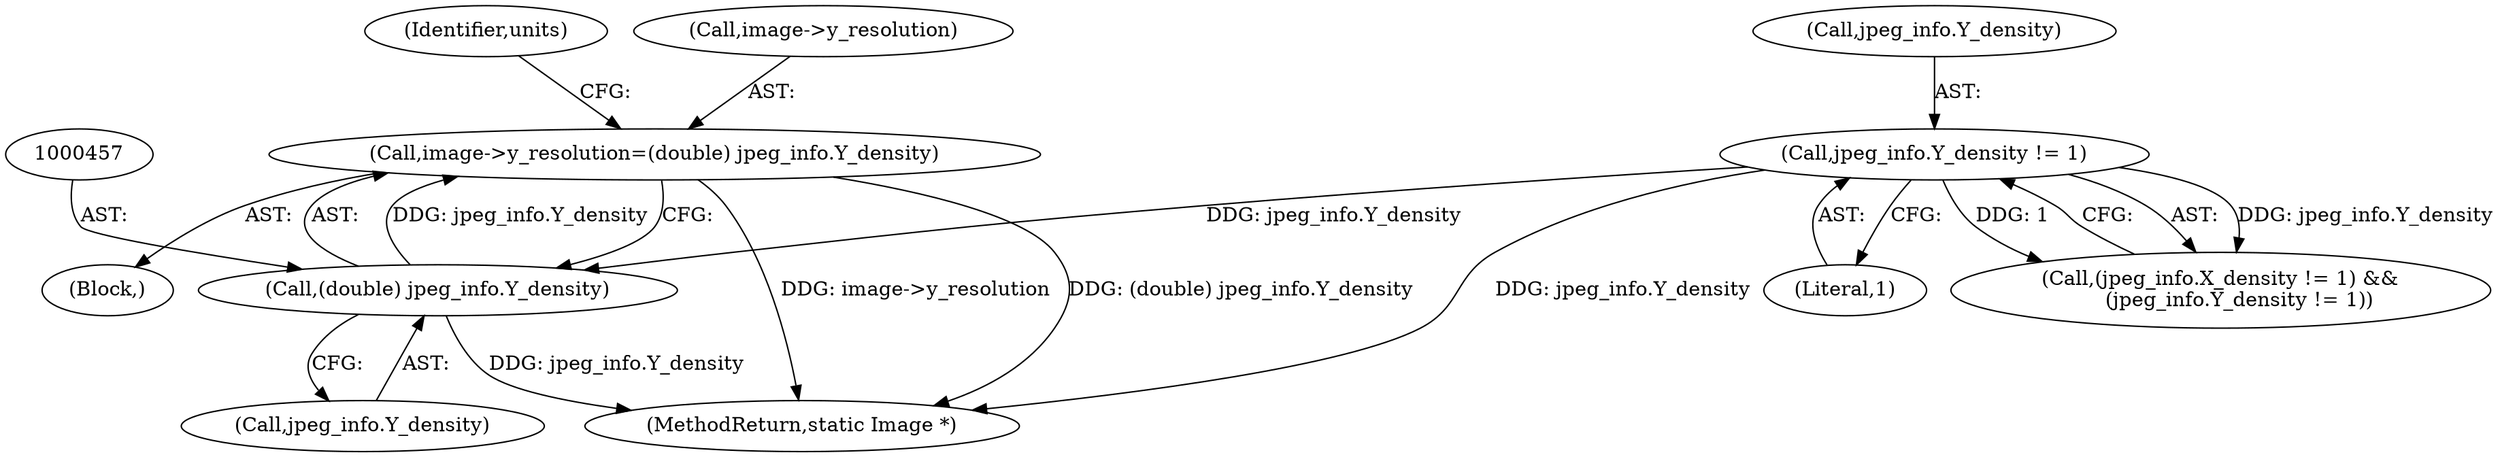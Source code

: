 digraph "0_ImageMagick_1737ac82b335e53376382c07b9a500d73dd2aa11@pointer" {
"1000452" [label="(Call,image->y_resolution=(double) jpeg_info.Y_density)"];
"1000456" [label="(Call,(double) jpeg_info.Y_density)"];
"1000437" [label="(Call,jpeg_info.Y_density != 1)"];
"1000441" [label="(Literal,1)"];
"1000452" [label="(Call,image->y_resolution=(double) jpeg_info.Y_density)"];
"1000438" [label="(Call,jpeg_info.Y_density)"];
"1000458" [label="(Call,jpeg_info.Y_density)"];
"1000437" [label="(Call,jpeg_info.Y_density != 1)"];
"1001897" [label="(MethodReturn,static Image *)"];
"1000453" [label="(Call,image->y_resolution)"];
"1000431" [label="(Call,(jpeg_info.X_density != 1) &&\n      (jpeg_info.Y_density != 1))"];
"1000462" [label="(Identifier,units)"];
"1000442" [label="(Block,)"];
"1000456" [label="(Call,(double) jpeg_info.Y_density)"];
"1000452" -> "1000442"  [label="AST: "];
"1000452" -> "1000456"  [label="CFG: "];
"1000453" -> "1000452"  [label="AST: "];
"1000456" -> "1000452"  [label="AST: "];
"1000462" -> "1000452"  [label="CFG: "];
"1000452" -> "1001897"  [label="DDG: image->y_resolution"];
"1000452" -> "1001897"  [label="DDG: (double) jpeg_info.Y_density"];
"1000456" -> "1000452"  [label="DDG: jpeg_info.Y_density"];
"1000456" -> "1000458"  [label="CFG: "];
"1000457" -> "1000456"  [label="AST: "];
"1000458" -> "1000456"  [label="AST: "];
"1000456" -> "1001897"  [label="DDG: jpeg_info.Y_density"];
"1000437" -> "1000456"  [label="DDG: jpeg_info.Y_density"];
"1000437" -> "1000431"  [label="AST: "];
"1000437" -> "1000441"  [label="CFG: "];
"1000438" -> "1000437"  [label="AST: "];
"1000441" -> "1000437"  [label="AST: "];
"1000431" -> "1000437"  [label="CFG: "];
"1000437" -> "1001897"  [label="DDG: jpeg_info.Y_density"];
"1000437" -> "1000431"  [label="DDG: jpeg_info.Y_density"];
"1000437" -> "1000431"  [label="DDG: 1"];
}

